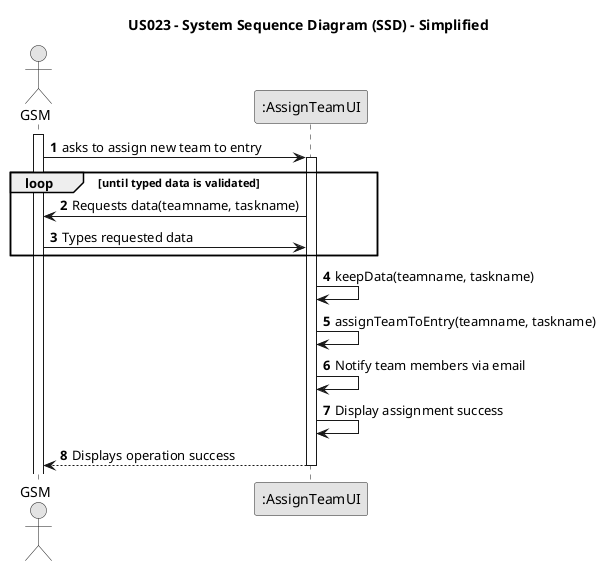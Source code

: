 @startuml
skinparam monochrome true
skinparam packageStyle rectangle
skinparam shadowing false

title US023 - System Sequence Diagram (SSD) - Simplified

autonumber

actor "GSM" as GSM
participant ":AssignTeamUI" as UI

activate GSM

    GSM -> UI: asks to assign new team to entry
    activate UI

    loop until typed data is validated
    UI -> GSM: Requests data(teamname, taskname)
    GSM -> UI: Types requested data
    end loop

    UI -> UI: keepData(teamname, taskname)
    UI -> UI: assignTeamToEntry(teamname, taskname)
    UI -> UI: Notify team members via email
    UI -> UI: Display assignment success

    UI --> GSM: Displays operation success
    deactivate UI

@enduml
